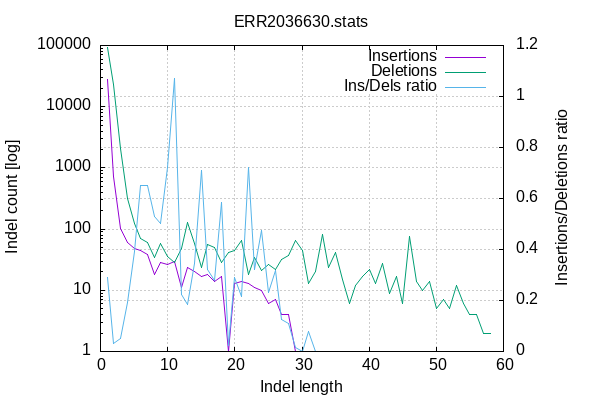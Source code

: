 
        set terminal png size 600,400 truecolor
        set output "ERR2036630-indel-dist.png"
        set grid xtics ytics y2tics back lc rgb "#cccccc"
        set style line 1 linetype 1  linecolor rgb "red"
        set style line 2 linetype 2  linecolor rgb "black"
        set style line 3 linetype 3  linecolor rgb "green"
        set style increment user
        set ylabel "Indel count [log]"
        set xlabel "Indel length"
        set y2label "Insertions/Deletions ratio"
        set log y
        set y2tics nomirror
        set ytics nomirror
        set title "ERR2036630.stats" noenhanced
        plot '-' w l ti 'Insertions', '-' w l ti 'Deletions', '-' axes x1y2 w l ti "Ins/Dels ratio"
    1	27354
2	727
3	101
4	61
5	49
6	45
7	39
8	18
9	29
10	26
11	30
12	11
13	24
14	20
15	17
16	18
17	14
18	17
19	1
20	13
21	14
22	13
23	11
24	10
25	6
26	7
27	4
28	4
29	1
30	0
31	1
32	0
33	0
34	0
35	0
36	0
37	0
38	0
39	0
40	0
41	0
42	0
43	0
44	0
45	0
46	0
47	0
48	0
49	0
50	0
51	0
52	0
53	0
54	0
55	0
56	0
57	0
58	0
end
1	94156
2	22949
3	2042
4	320
5	125
6	69
7	60
8	34
9	58
10	36
11	28
12	49
13	130
14	58
15	24
16	56
17	50
18	29
19	41
20	45
21	65
22	18
23	34
24	21
25	26
26	22
27	32
28	37
29	64
30	44
31	13
32	20
33	82
34	24
35	41
36	15
37	6
38	12
39	17
40	22
41	13
42	27
43	9
44	17
45	6
46	75
47	14
48	10
49	14
50	5
51	7
52	5
53	12
54	6
55	4
56	4
57	2
58	2
end
1	0.290518
2	0.031679
3	0.049461
4	0.190625
5	0.392000
6	0.652174
7	0.650000
8	0.529412
9	0.500000
10	0.722222
11	1.071429
12	0.224490
13	0.184615
14	0.344828
15	0.708333
16	0.321429
17	0.280000
18	0.586207
19	0.024390
20	0.288889
21	0.215385
22	0.722222
23	0.323529
24	0.476190
25	0.230769
26	0.318182
27	0.125000
28	0.108108
29	0.015625
30	0.000000
31	0.076923
32	0.000000
33	0.000000
34	0.000000
35	0.000000
36	0.000000
37	0.000000
38	0.000000
39	0.000000
40	0.000000
41	0.000000
42	0.000000
43	0.000000
44	0.000000
45	0.000000
46	0.000000
47	0.000000
48	0.000000
49	0.000000
50	0.000000
51	0.000000
52	0.000000
53	0.000000
54	0.000000
55	0.000000
56	0.000000
57	0.000000
58	0.000000
end
